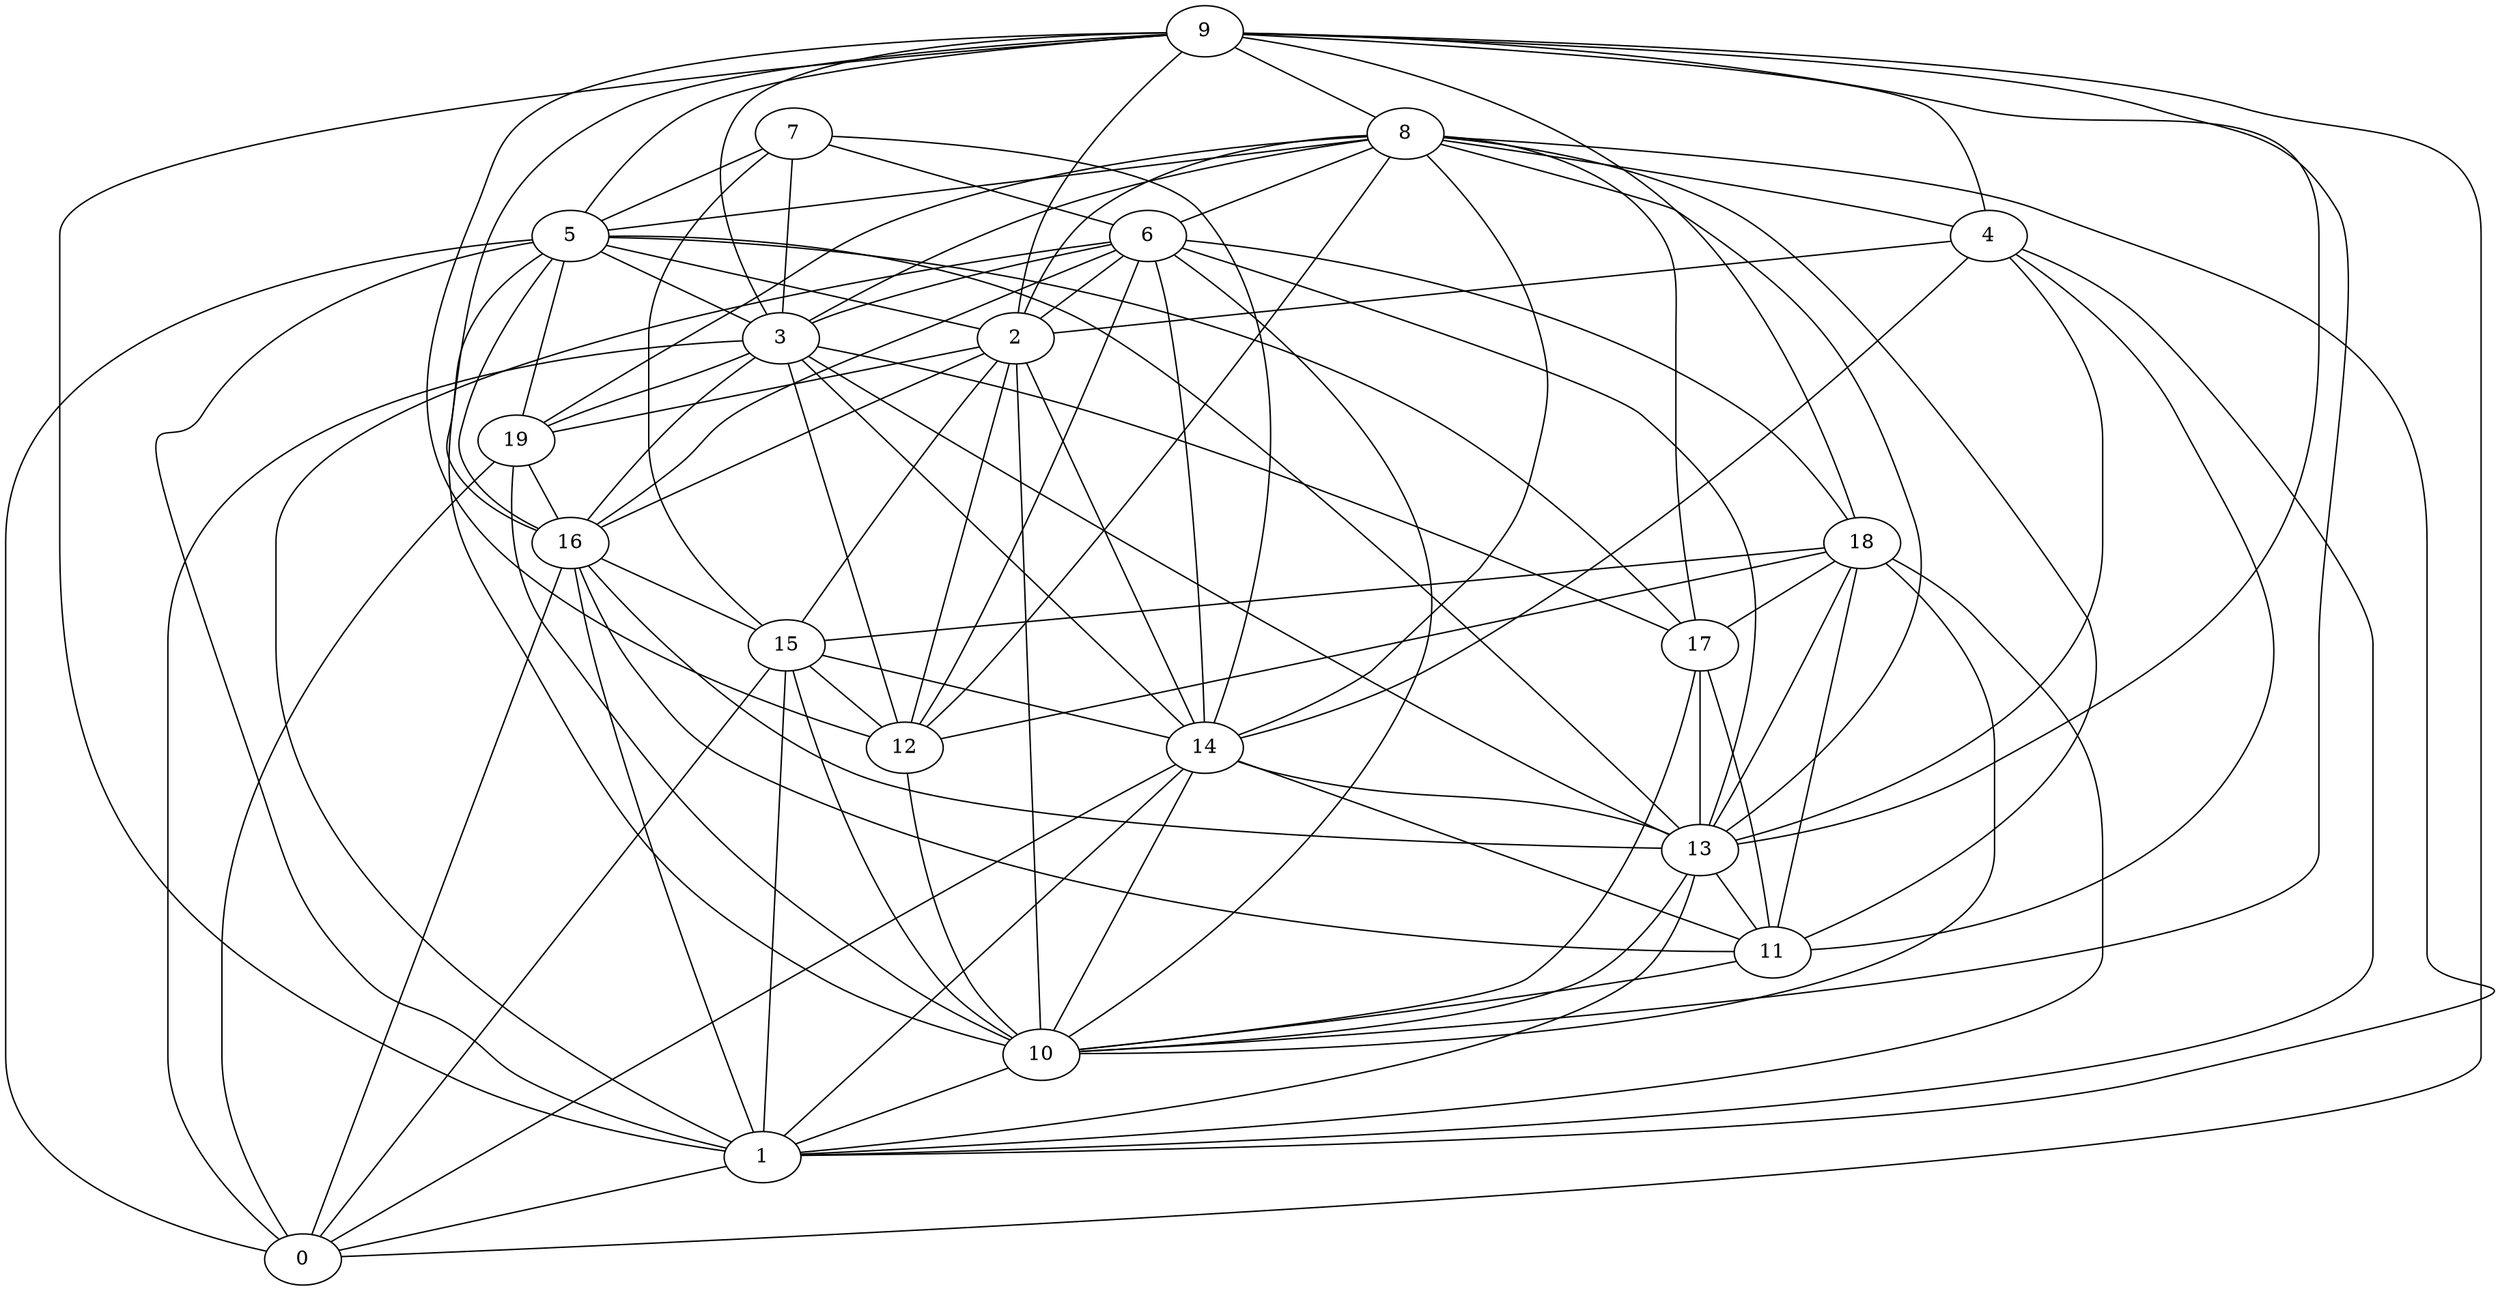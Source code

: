 digraph GG_graph {

subgraph G_graph {
edge [color = black]
"10" -> "1" [dir = none]
"2" -> "19" [dir = none]
"2" -> "12" [dir = none]
"7" -> "6" [dir = none]
"7" -> "14" [dir = none]
"7" -> "15" [dir = none]
"17" -> "11" [dir = none]
"5" -> "16" [dir = none]
"5" -> "19" [dir = none]
"8" -> "13" [dir = none]
"8" -> "14" [dir = none]
"8" -> "19" [dir = none]
"8" -> "2" [dir = none]
"8" -> "17" [dir = none]
"8" -> "5" [dir = none]
"8" -> "4" [dir = none]
"8" -> "11" [dir = none]
"16" -> "13" [dir = none]
"16" -> "15" [dir = none]
"3" -> "17" [dir = none]
"3" -> "16" [dir = none]
"3" -> "14" [dir = none]
"18" -> "10" [dir = none]
"18" -> "1" [dir = none]
"6" -> "12" [dir = none]
"6" -> "16" [dir = none]
"6" -> "1" [dir = none]
"6" -> "2" [dir = none]
"19" -> "0" [dir = none]
"1" -> "0" [dir = none]
"9" -> "2" [dir = none]
"9" -> "1" [dir = none]
"9" -> "4" [dir = none]
"4" -> "1" [dir = none]
"15" -> "14" [dir = none]
"15" -> "1" [dir = none]
"15" -> "10" [dir = none]
"13" -> "1" [dir = none]
"7" -> "5" [dir = none]
"19" -> "10" [dir = none]
"6" -> "14" [dir = none]
"3" -> "12" [dir = none]
"14" -> "0" [dir = none]
"3" -> "13" [dir = none]
"6" -> "18" [dir = none]
"6" -> "3" [dir = none]
"9" -> "10" [dir = none]
"13" -> "10" [dir = none]
"5" -> "3" [dir = none]
"5" -> "1" [dir = none]
"18" -> "11" [dir = none]
"18" -> "12" [dir = none]
"5" -> "0" [dir = none]
"16" -> "11" [dir = none]
"18" -> "17" [dir = none]
"17" -> "10" [dir = none]
"9" -> "3" [dir = none]
"9" -> "18" [dir = none]
"16" -> "1" [dir = none]
"2" -> "16" [dir = none]
"2" -> "15" [dir = none]
"12" -> "10" [dir = none]
"5" -> "10" [dir = none]
"15" -> "12" [dir = none]
"5" -> "2" [dir = none]
"4" -> "11" [dir = none]
"9" -> "5" [dir = none]
"9" -> "0" [dir = none]
"2" -> "10" [dir = none]
"16" -> "0" [dir = none]
"8" -> "3" [dir = none]
"11" -> "10" [dir = none]
"9" -> "13" [dir = none]
"14" -> "1" [dir = none]
"17" -> "13" [dir = none]
"14" -> "11" [dir = none]
"8" -> "1" [dir = none]
"8" -> "6" [dir = none]
"5" -> "17" [dir = none]
"8" -> "12" [dir = none]
"19" -> "16" [dir = none]
"9" -> "16" [dir = none]
"3" -> "19" [dir = none]
"9" -> "8" [dir = none]
"15" -> "0" [dir = none]
"18" -> "15" [dir = none]
"7" -> "3" [dir = none]
"13" -> "11" [dir = none]
"14" -> "10" [dir = none]
"2" -> "14" [dir = none]
"5" -> "13" [dir = none]
"14" -> "13" [dir = none]
"4" -> "13" [dir = none]
"3" -> "0" [dir = none]
"4" -> "14" [dir = none]
"9" -> "12" [dir = none]
"6" -> "13" [dir = none]
"6" -> "10" [dir = none]
"4" -> "2" [dir = none]
"18" -> "13" [dir = none]
}

}
